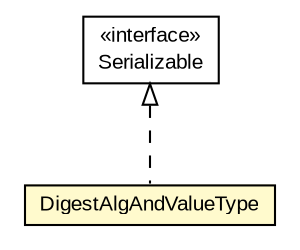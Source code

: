 #!/usr/local/bin/dot
#
# Class diagram 
# Generated by UMLGraph version R5_6-24-gf6e263 (http://www.umlgraph.org/)
#

digraph G {
	edge [fontname="arial",fontsize=10,labelfontname="arial",labelfontsize=10];
	node [fontname="arial",fontsize=10,shape=plaintext];
	nodesep=0.25;
	ranksep=0.5;
	// eu.europa.esig.jaxb.xades.DigestAlgAndValueType
	c330626 [label=<<table title="eu.europa.esig.jaxb.xades.DigestAlgAndValueType" border="0" cellborder="1" cellspacing="0" cellpadding="2" port="p" bgcolor="lemonChiffon" href="./DigestAlgAndValueType.html">
		<tr><td><table border="0" cellspacing="0" cellpadding="1">
<tr><td align="center" balign="center"> DigestAlgAndValueType </td></tr>
		</table></td></tr>
		</table>>, URL="./DigestAlgAndValueType.html", fontname="arial", fontcolor="black", fontsize=10.0];
	//eu.europa.esig.jaxb.xades.DigestAlgAndValueType implements java.io.Serializable
	c330842:p -> c330626:p [dir=back,arrowtail=empty,style=dashed];
	// java.io.Serializable
	c330842 [label=<<table title="java.io.Serializable" border="0" cellborder="1" cellspacing="0" cellpadding="2" port="p" href="http://java.sun.com/j2se/1.4.2/docs/api/java/io/Serializable.html">
		<tr><td><table border="0" cellspacing="0" cellpadding="1">
<tr><td align="center" balign="center"> &#171;interface&#187; </td></tr>
<tr><td align="center" balign="center"> Serializable </td></tr>
		</table></td></tr>
		</table>>, URL="http://java.sun.com/j2se/1.4.2/docs/api/java/io/Serializable.html", fontname="arial", fontcolor="black", fontsize=10.0];
}

